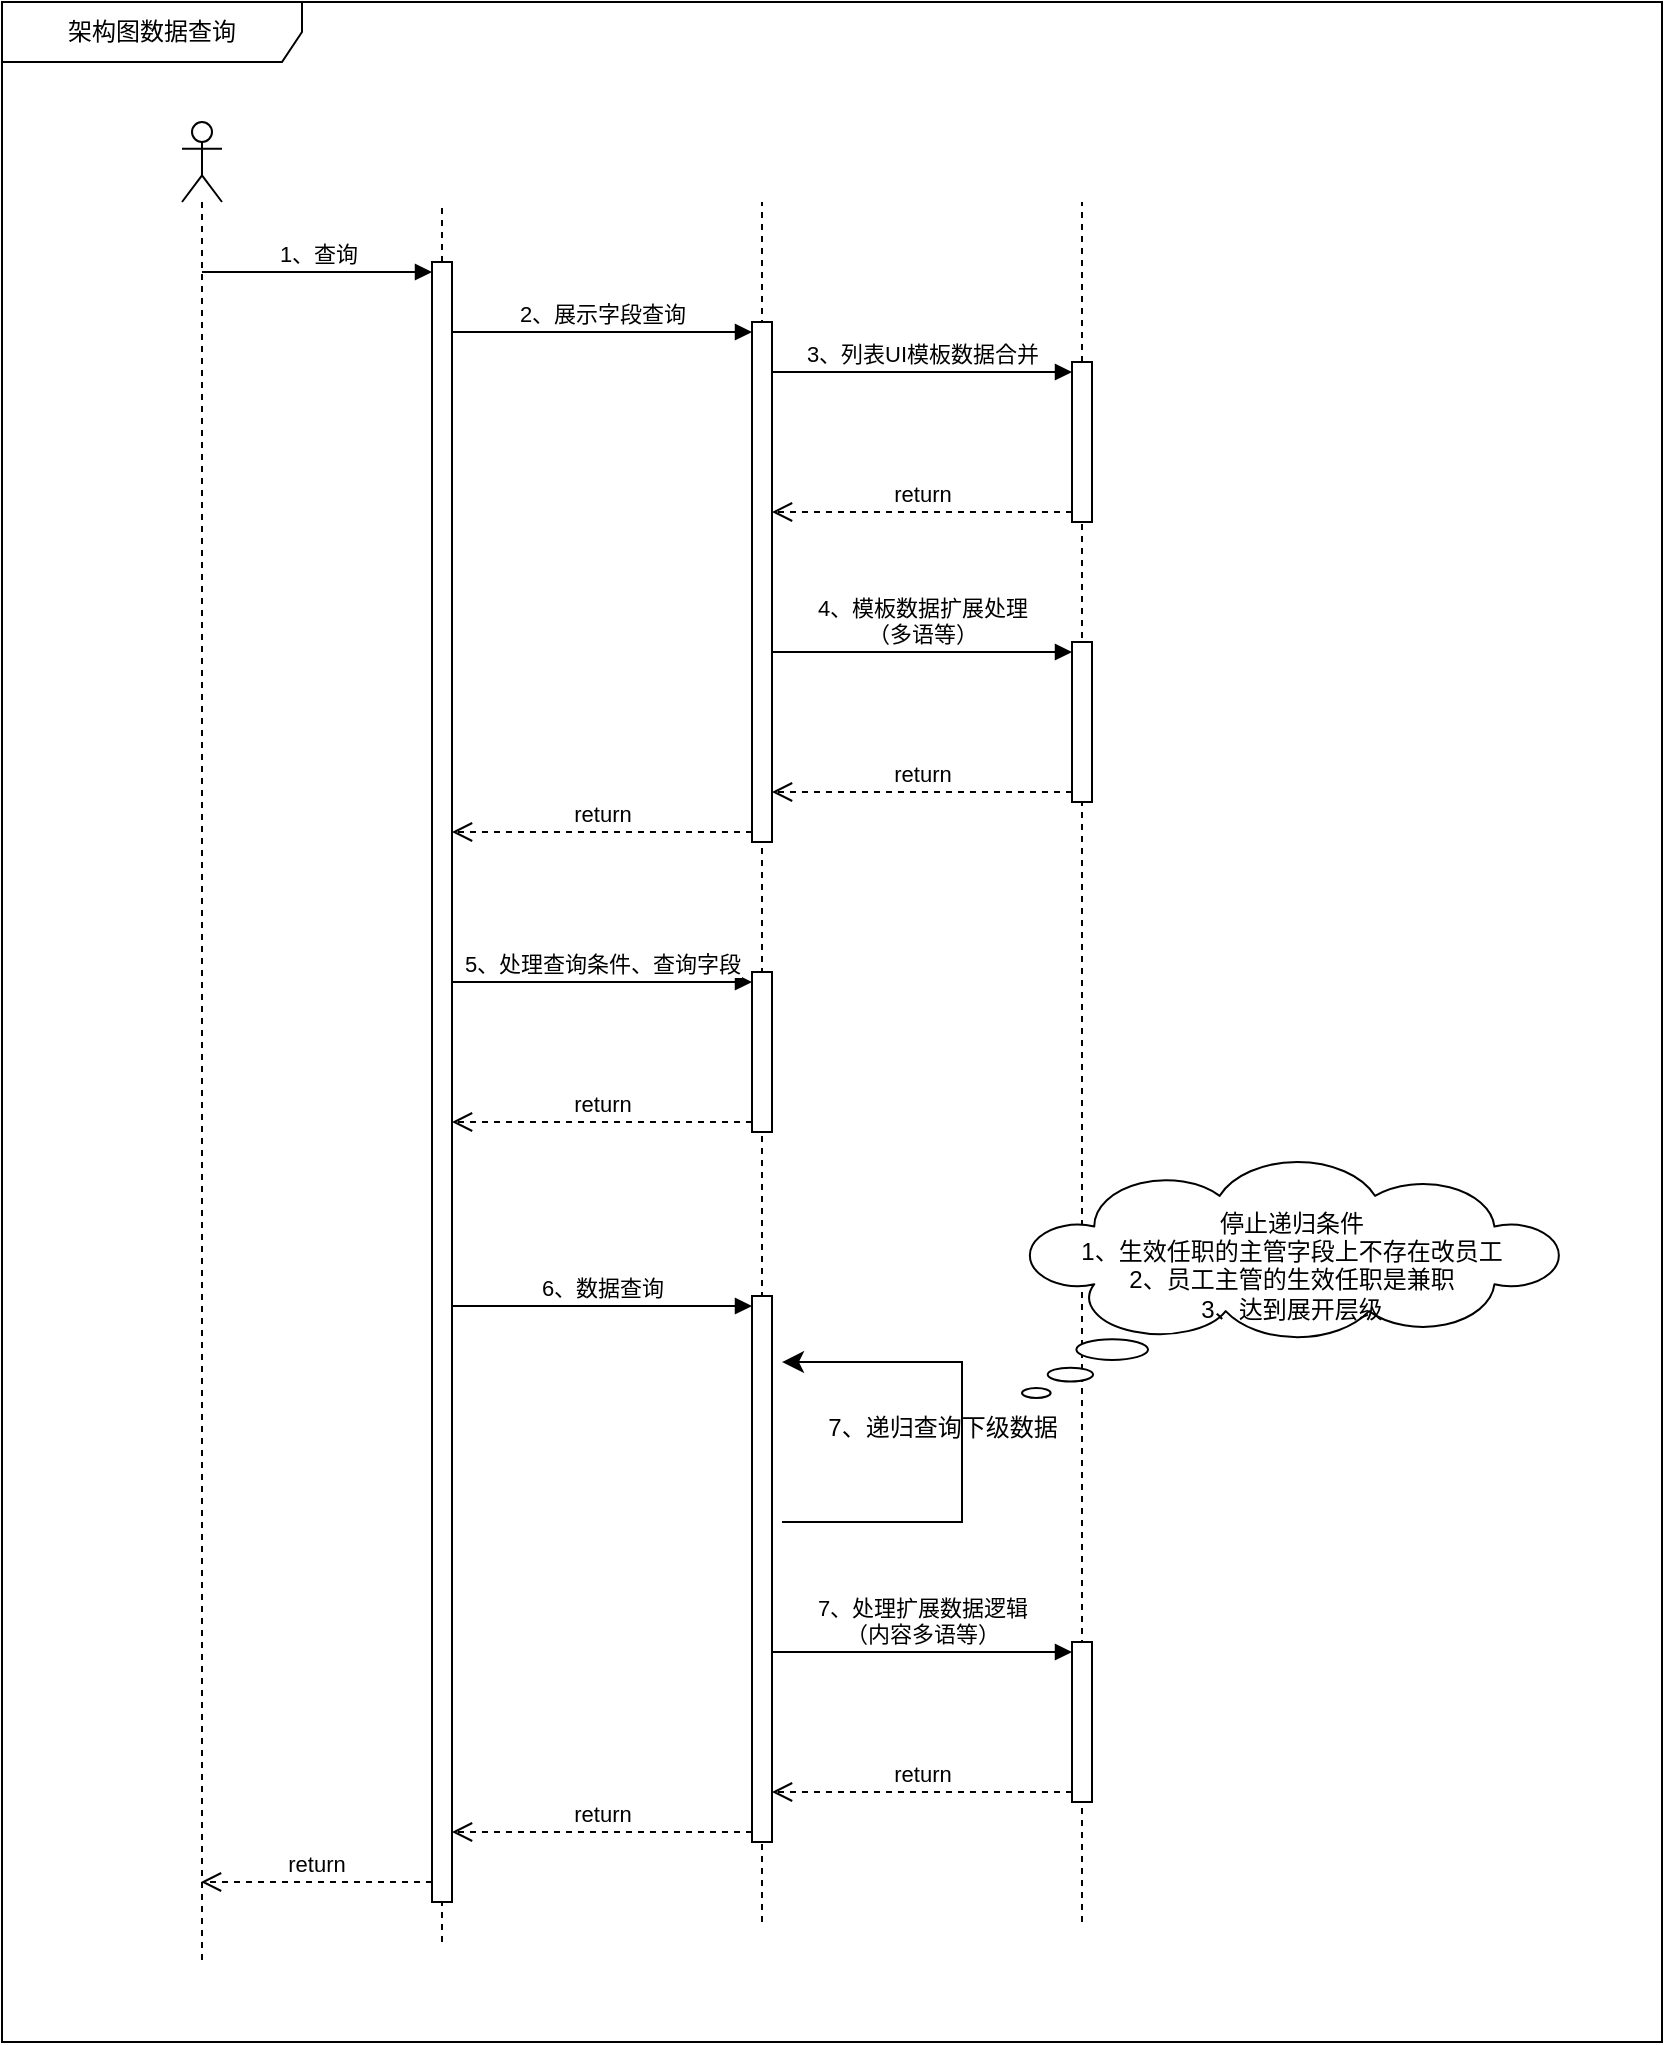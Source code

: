 <mxfile version="23.1.5" type="github">
  <diagram name="第 1 页" id="S-6OjkVsCnSg2azHZJY5">
    <mxGraphModel dx="2261" dy="749" grid="1" gridSize="10" guides="1" tooltips="1" connect="1" arrows="1" fold="1" page="1" pageScale="1" pageWidth="827" pageHeight="1169" math="0" shadow="0">
      <root>
        <mxCell id="0" />
        <mxCell id="1" parent="0" />
        <mxCell id="T84RrNcwuwcVCLzUbH3B-3" value="" style="shape=umlLifeline;perimeter=lifelinePerimeter;whiteSpace=wrap;html=1;container=1;dropTarget=0;collapsible=0;recursiveResize=0;outlineConnect=0;portConstraint=eastwest;newEdgeStyle={&quot;curved&quot;:0,&quot;rounded&quot;:0};participant=umlActor;" parent="1" vertex="1">
          <mxGeometry x="70" y="80" width="20" height="920" as="geometry" />
        </mxCell>
        <mxCell id="T84RrNcwuwcVCLzUbH3B-10" value="" style="endArrow=none;dashed=1;html=1;rounded=0;" parent="1" edge="1">
          <mxGeometry width="50" height="50" relative="1" as="geometry">
            <mxPoint x="200" y="990" as="sourcePoint" />
            <mxPoint x="200" y="120" as="targetPoint" />
          </mxGeometry>
        </mxCell>
        <mxCell id="T84RrNcwuwcVCLzUbH3B-11" value="" style="endArrow=none;dashed=1;html=1;rounded=0;" parent="1" edge="1">
          <mxGeometry width="50" height="50" relative="1" as="geometry">
            <mxPoint x="520" y="980" as="sourcePoint" />
            <mxPoint x="520" y="120" as="targetPoint" />
          </mxGeometry>
        </mxCell>
        <mxCell id="T84RrNcwuwcVCLzUbH3B-12" value="" style="endArrow=none;dashed=1;html=1;rounded=0;" parent="1" edge="1">
          <mxGeometry width="50" height="50" relative="1" as="geometry">
            <mxPoint x="360" y="980" as="sourcePoint" />
            <mxPoint x="360" y="120" as="targetPoint" />
          </mxGeometry>
        </mxCell>
        <mxCell id="T84RrNcwuwcVCLzUbH3B-4" value="" style="html=1;points=[[0,0,0,0,5],[0,1,0,0,-5],[1,0,0,0,5],[1,1,0,0,-5]];perimeter=orthogonalPerimeter;outlineConnect=0;targetShapes=umlLifeline;portConstraint=eastwest;newEdgeStyle={&quot;curved&quot;:0,&quot;rounded&quot;:0};" parent="1" vertex="1">
          <mxGeometry x="195" y="150" width="10" height="820" as="geometry" />
        </mxCell>
        <mxCell id="T84RrNcwuwcVCLzUbH3B-5" value="1、查询" style="html=1;verticalAlign=bottom;endArrow=block;curved=0;rounded=0;entryX=0;entryY=0;entryDx=0;entryDy=5;" parent="1" target="T84RrNcwuwcVCLzUbH3B-4" edge="1">
          <mxGeometry relative="1" as="geometry">
            <mxPoint x="80" y="155" as="sourcePoint" />
          </mxGeometry>
        </mxCell>
        <mxCell id="T84RrNcwuwcVCLzUbH3B-6" value="return" style="html=1;verticalAlign=bottom;endArrow=open;dashed=1;endSize=8;curved=0;rounded=0;exitX=0;exitY=1;exitDx=0;exitDy=-5;" parent="1" edge="1">
          <mxGeometry relative="1" as="geometry">
            <mxPoint x="79.5" y="960.0" as="targetPoint" />
            <mxPoint x="195" y="960.0" as="sourcePoint" />
          </mxGeometry>
        </mxCell>
        <mxCell id="T84RrNcwuwcVCLzUbH3B-14" value="" style="html=1;points=[[0,0,0,0,5],[0,1,0,0,-5],[1,0,0,0,5],[1,1,0,0,-5]];perimeter=orthogonalPerimeter;outlineConnect=0;targetShapes=umlLifeline;portConstraint=eastwest;newEdgeStyle={&quot;curved&quot;:0,&quot;rounded&quot;:0};" parent="1" vertex="1">
          <mxGeometry x="355" y="180" width="10" height="260" as="geometry" />
        </mxCell>
        <mxCell id="T84RrNcwuwcVCLzUbH3B-15" value="2、展示字段查询" style="html=1;verticalAlign=bottom;endArrow=block;curved=0;rounded=0;entryX=0;entryY=0;entryDx=0;entryDy=5;" parent="1" source="T84RrNcwuwcVCLzUbH3B-4" target="T84RrNcwuwcVCLzUbH3B-14" edge="1">
          <mxGeometry relative="1" as="geometry">
            <mxPoint x="290" y="185" as="sourcePoint" />
          </mxGeometry>
        </mxCell>
        <mxCell id="T84RrNcwuwcVCLzUbH3B-16" value="return" style="html=1;verticalAlign=bottom;endArrow=open;dashed=1;endSize=8;curved=0;rounded=0;exitX=0;exitY=1;exitDx=0;exitDy=-5;" parent="1" source="T84RrNcwuwcVCLzUbH3B-14" target="T84RrNcwuwcVCLzUbH3B-4" edge="1">
          <mxGeometry relative="1" as="geometry">
            <mxPoint x="290" y="255" as="targetPoint" />
          </mxGeometry>
        </mxCell>
        <mxCell id="T84RrNcwuwcVCLzUbH3B-17" value="" style="html=1;points=[[0,0,0,0,5],[0,1,0,0,-5],[1,0,0,0,5],[1,1,0,0,-5]];perimeter=orthogonalPerimeter;outlineConnect=0;targetShapes=umlLifeline;portConstraint=eastwest;newEdgeStyle={&quot;curved&quot;:0,&quot;rounded&quot;:0};" parent="1" vertex="1">
          <mxGeometry x="515" y="200" width="10" height="80" as="geometry" />
        </mxCell>
        <mxCell id="T84RrNcwuwcVCLzUbH3B-18" value="3、列表UI模板数据合并" style="html=1;verticalAlign=bottom;endArrow=block;curved=0;rounded=0;entryX=0;entryY=0;entryDx=0;entryDy=5;" parent="1" source="T84RrNcwuwcVCLzUbH3B-14" target="T84RrNcwuwcVCLzUbH3B-17" edge="1">
          <mxGeometry relative="1" as="geometry">
            <mxPoint x="450" y="205" as="sourcePoint" />
          </mxGeometry>
        </mxCell>
        <mxCell id="T84RrNcwuwcVCLzUbH3B-19" value="return" style="html=1;verticalAlign=bottom;endArrow=open;dashed=1;endSize=8;curved=0;rounded=0;exitX=0;exitY=1;exitDx=0;exitDy=-5;" parent="1" source="T84RrNcwuwcVCLzUbH3B-17" target="T84RrNcwuwcVCLzUbH3B-14" edge="1">
          <mxGeometry relative="1" as="geometry">
            <mxPoint x="450" y="275" as="targetPoint" />
          </mxGeometry>
        </mxCell>
        <mxCell id="T84RrNcwuwcVCLzUbH3B-20" value="" style="html=1;points=[[0,0,0,0,5],[0,1,0,0,-5],[1,0,0,0,5],[1,1,0,0,-5]];perimeter=orthogonalPerimeter;outlineConnect=0;targetShapes=umlLifeline;portConstraint=eastwest;newEdgeStyle={&quot;curved&quot;:0,&quot;rounded&quot;:0};" parent="1" vertex="1">
          <mxGeometry x="515" y="340" width="10" height="80" as="geometry" />
        </mxCell>
        <mxCell id="T84RrNcwuwcVCLzUbH3B-21" value="4、模板数据扩展处理&lt;br&gt;（多语等）" style="html=1;verticalAlign=bottom;endArrow=block;curved=0;rounded=0;entryX=0;entryY=0;entryDx=0;entryDy=5;" parent="1" source="T84RrNcwuwcVCLzUbH3B-14" target="T84RrNcwuwcVCLzUbH3B-20" edge="1">
          <mxGeometry relative="1" as="geometry">
            <mxPoint x="445" y="345" as="sourcePoint" />
          </mxGeometry>
        </mxCell>
        <mxCell id="T84RrNcwuwcVCLzUbH3B-22" value="return" style="html=1;verticalAlign=bottom;endArrow=open;dashed=1;endSize=8;curved=0;rounded=0;exitX=0;exitY=1;exitDx=0;exitDy=-5;" parent="1" source="T84RrNcwuwcVCLzUbH3B-20" target="T84RrNcwuwcVCLzUbH3B-14" edge="1">
          <mxGeometry relative="1" as="geometry">
            <mxPoint x="445" y="415" as="targetPoint" />
          </mxGeometry>
        </mxCell>
        <mxCell id="T84RrNcwuwcVCLzUbH3B-23" value="" style="html=1;points=[[0,0,0,0,5],[0,1,0,0,-5],[1,0,0,0,5],[1,1,0,0,-5]];perimeter=orthogonalPerimeter;outlineConnect=0;targetShapes=umlLifeline;portConstraint=eastwest;newEdgeStyle={&quot;curved&quot;:0,&quot;rounded&quot;:0};" parent="1" vertex="1">
          <mxGeometry x="355" y="667" width="10" height="273" as="geometry" />
        </mxCell>
        <mxCell id="T84RrNcwuwcVCLzUbH3B-24" value="6、数据查询" style="html=1;verticalAlign=bottom;endArrow=block;curved=0;rounded=0;entryX=0;entryY=0;entryDx=0;entryDy=5;" parent="1" target="T84RrNcwuwcVCLzUbH3B-23" edge="1">
          <mxGeometry relative="1" as="geometry">
            <mxPoint x="205" y="672.0" as="sourcePoint" />
          </mxGeometry>
        </mxCell>
        <mxCell id="T84RrNcwuwcVCLzUbH3B-25" value="return" style="html=1;verticalAlign=bottom;endArrow=open;dashed=1;endSize=8;curved=0;rounded=0;exitX=0;exitY=1;exitDx=0;exitDy=-5;" parent="1" source="T84RrNcwuwcVCLzUbH3B-23" target="T84RrNcwuwcVCLzUbH3B-4" edge="1">
          <mxGeometry relative="1" as="geometry">
            <mxPoint x="205" y="882.0" as="targetPoint" />
          </mxGeometry>
        </mxCell>
        <mxCell id="T84RrNcwuwcVCLzUbH3B-26" value="" style="html=1;points=[[0,0,0,0,5],[0,1,0,0,-5],[1,0,0,0,5],[1,1,0,0,-5]];perimeter=orthogonalPerimeter;outlineConnect=0;targetShapes=umlLifeline;portConstraint=eastwest;newEdgeStyle={&quot;curved&quot;:0,&quot;rounded&quot;:0};" parent="1" vertex="1">
          <mxGeometry x="515" y="840" width="10" height="80" as="geometry" />
        </mxCell>
        <mxCell id="T84RrNcwuwcVCLzUbH3B-27" value="7、处理扩展数据逻辑&lt;br&gt;（内容多语等）" style="html=1;verticalAlign=bottom;endArrow=block;curved=0;rounded=0;entryX=0;entryY=0;entryDx=0;entryDy=5;" parent="1" target="T84RrNcwuwcVCLzUbH3B-26" edge="1">
          <mxGeometry relative="1" as="geometry">
            <mxPoint x="365" y="845" as="sourcePoint" />
          </mxGeometry>
        </mxCell>
        <mxCell id="T84RrNcwuwcVCLzUbH3B-28" value="return" style="html=1;verticalAlign=bottom;endArrow=open;dashed=1;endSize=8;curved=0;rounded=0;exitX=0;exitY=1;exitDx=0;exitDy=-5;" parent="1" source="T84RrNcwuwcVCLzUbH3B-26" edge="1">
          <mxGeometry relative="1" as="geometry">
            <mxPoint x="365" y="915" as="targetPoint" />
          </mxGeometry>
        </mxCell>
        <mxCell id="T84RrNcwuwcVCLzUbH3B-29" value="" style="html=1;points=[[0,0,0,0,5],[0,1,0,0,-5],[1,0,0,0,5],[1,1,0,0,-5]];perimeter=orthogonalPerimeter;outlineConnect=0;targetShapes=umlLifeline;portConstraint=eastwest;newEdgeStyle={&quot;curved&quot;:0,&quot;rounded&quot;:0};" parent="1" vertex="1">
          <mxGeometry x="355" y="505" width="10" height="80" as="geometry" />
        </mxCell>
        <mxCell id="T84RrNcwuwcVCLzUbH3B-30" value="5、处理查询条件、查询字段" style="html=1;verticalAlign=bottom;endArrow=block;curved=0;rounded=0;entryX=0;entryY=0;entryDx=0;entryDy=5;" parent="1" source="T84RrNcwuwcVCLzUbH3B-4" target="T84RrNcwuwcVCLzUbH3B-29" edge="1">
          <mxGeometry relative="1" as="geometry">
            <mxPoint x="285" y="510" as="sourcePoint" />
          </mxGeometry>
        </mxCell>
        <mxCell id="T84RrNcwuwcVCLzUbH3B-31" value="return" style="html=1;verticalAlign=bottom;endArrow=open;dashed=1;endSize=8;curved=0;rounded=0;exitX=0;exitY=1;exitDx=0;exitDy=-5;" parent="1" source="T84RrNcwuwcVCLzUbH3B-29" target="T84RrNcwuwcVCLzUbH3B-4" edge="1">
          <mxGeometry relative="1" as="geometry">
            <mxPoint x="285" y="580" as="targetPoint" />
          </mxGeometry>
        </mxCell>
        <mxCell id="sjRXnx2SvlVrv_pFDzfb-4" value="" style="edgeStyle=elbowEdgeStyle;elbow=horizontal;endArrow=classic;html=1;curved=0;rounded=0;endSize=8;startSize=8;entryX=1.5;entryY=0.121;entryDx=0;entryDy=0;entryPerimeter=0;" parent="1" target="T84RrNcwuwcVCLzUbH3B-23" edge="1">
          <mxGeometry width="50" height="50" relative="1" as="geometry">
            <mxPoint x="370" y="780" as="sourcePoint" />
            <mxPoint x="440" y="700" as="targetPoint" />
            <Array as="points">
              <mxPoint x="460" y="740" />
            </Array>
          </mxGeometry>
        </mxCell>
        <mxCell id="sjRXnx2SvlVrv_pFDzfb-5" value="7、递归查询下级数据" style="text;html=1;align=center;verticalAlign=middle;resizable=0;points=[];autosize=1;strokeColor=none;fillColor=none;" parent="1" vertex="1">
          <mxGeometry x="380" y="718" width="140" height="30" as="geometry" />
        </mxCell>
        <mxCell id="sjRXnx2SvlVrv_pFDzfb-6" value="停止递归条件&lt;br&gt;1、生效任职的主管字段上不存在改员工&lt;br&gt;2、员工主管的生效任职是兼职&lt;br&gt;3、达到展开层级&lt;br&gt;&lt;div&gt;&lt;br&gt;&lt;/div&gt;" style="whiteSpace=wrap;html=1;shape=mxgraph.basic.cloud_callout" parent="1" vertex="1">
          <mxGeometry x="490" y="600" width="270" height="118" as="geometry" />
        </mxCell>
        <mxCell id="sjRXnx2SvlVrv_pFDzfb-7" value="架构图数据查询" style="shape=umlFrame;whiteSpace=wrap;html=1;pointerEvents=0;width=150;height=30;" parent="1" vertex="1">
          <mxGeometry x="-20" y="20" width="830" height="1020" as="geometry" />
        </mxCell>
      </root>
    </mxGraphModel>
  </diagram>
</mxfile>
